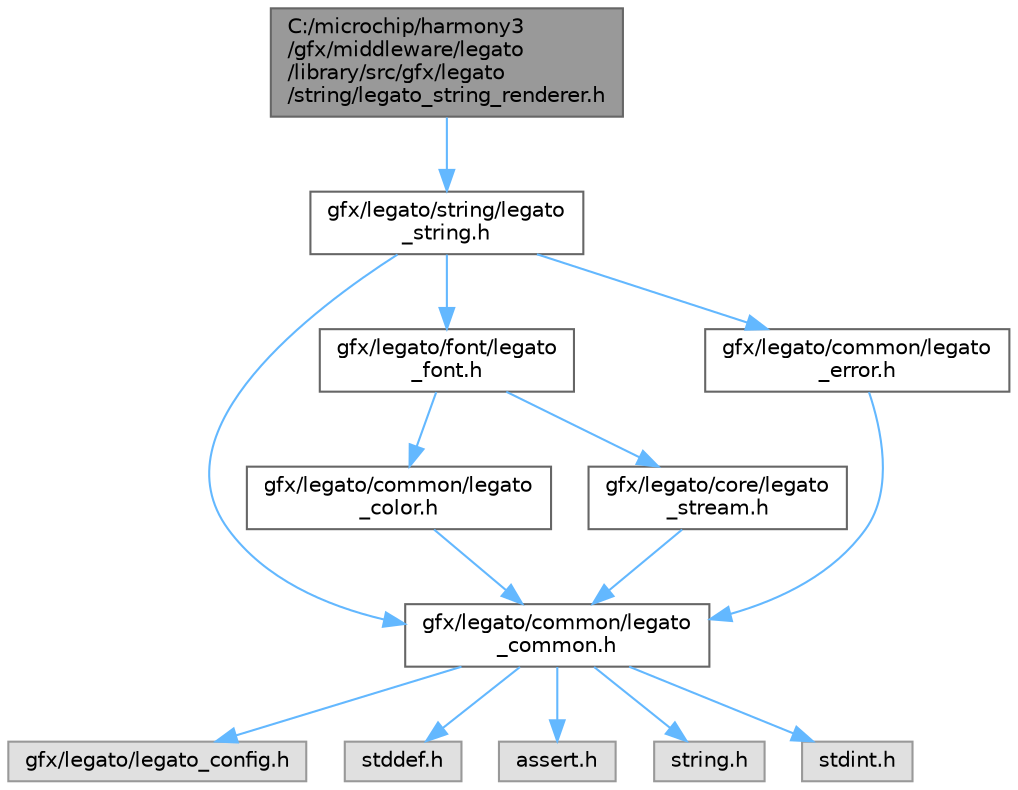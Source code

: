 digraph "C:/microchip/harmony3/gfx/middleware/legato/library/src/gfx/legato/string/legato_string_renderer.h"
{
 // INTERACTIVE_SVG=YES
 // LATEX_PDF_SIZE
  bgcolor="transparent";
  edge [fontname=Helvetica,fontsize=10,labelfontname=Helvetica,labelfontsize=10];
  node [fontname=Helvetica,fontsize=10,shape=box,height=0.2,width=0.4];
  Node1 [label="C:/microchip/harmony3\l/gfx/middleware/legato\l/library/src/gfx/legato\l/string/legato_string_renderer.h",height=0.2,width=0.4,color="gray40", fillcolor="grey60", style="filled", fontcolor="black",tooltip="String Renderer."];
  Node1 -> Node2 [color="steelblue1",style="solid"];
  Node2 [label="gfx/legato/string/legato\l_string.h",height=0.2,width=0.4,color="grey40", fillcolor="white", style="filled",URL="$legato__string_8h.html",tooltip="Fixed string functions and definitions."];
  Node2 -> Node3 [color="steelblue1",style="solid"];
  Node3 [label="gfx/legato/common/legato\l_common.h",height=0.2,width=0.4,color="grey40", fillcolor="white", style="filled",URL="$legato__common_8h.html",tooltip="Common macros and definitions used by Legato."];
  Node3 -> Node4 [color="steelblue1",style="solid"];
  Node4 [label="gfx/legato/legato_config.h",height=0.2,width=0.4,color="grey60", fillcolor="#E0E0E0", style="filled",tooltip=" "];
  Node3 -> Node5 [color="steelblue1",style="solid"];
  Node5 [label="stddef.h",height=0.2,width=0.4,color="grey60", fillcolor="#E0E0E0", style="filled",tooltip=" "];
  Node3 -> Node6 [color="steelblue1",style="solid"];
  Node6 [label="assert.h",height=0.2,width=0.4,color="grey60", fillcolor="#E0E0E0", style="filled",tooltip=" "];
  Node3 -> Node7 [color="steelblue1",style="solid"];
  Node7 [label="string.h",height=0.2,width=0.4,color="grey60", fillcolor="#E0E0E0", style="filled",tooltip=" "];
  Node3 -> Node8 [color="steelblue1",style="solid"];
  Node8 [label="stdint.h",height=0.2,width=0.4,color="grey60", fillcolor="#E0E0E0", style="filled",tooltip=" "];
  Node2 -> Node9 [color="steelblue1",style="solid"];
  Node9 [label="gfx/legato/font/legato\l_font.h",height=0.2,width=0.4,color="grey40", fillcolor="white", style="filled",URL="$legato__font_8h.html",tooltip="Font functions and definitions."];
  Node9 -> Node10 [color="steelblue1",style="solid"];
  Node10 [label="gfx/legato/common/legato\l_color.h",height=0.2,width=0.4,color="grey40", fillcolor="white", style="filled",URL="$legato__color_8h.html",tooltip="Color definitions and functions."];
  Node10 -> Node3 [color="steelblue1",style="solid"];
  Node9 -> Node11 [color="steelblue1",style="solid"];
  Node11 [label="gfx/legato/core/legato\l_stream.h",height=0.2,width=0.4,color="grey40", fillcolor="white", style="filled",URL="$legato__stream_8h.html",tooltip="Defines a common header for all stream operations."];
  Node11 -> Node3 [color="steelblue1",style="solid"];
  Node2 -> Node12 [color="steelblue1",style="solid"];
  Node12 [label="gfx/legato/common/legato\l_error.h",height=0.2,width=0.4,color="grey40", fillcolor="white", style="filled",URL="$legato__error_8h.html",tooltip="Error functions, macros and definitions."];
  Node12 -> Node3 [color="steelblue1",style="solid"];
}
